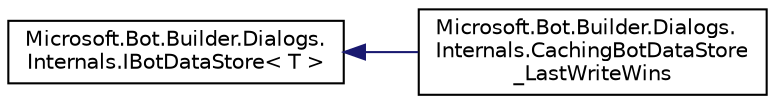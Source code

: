 digraph "Graphical Class Hierarchy"
{
  edge [fontname="Helvetica",fontsize="10",labelfontname="Helvetica",labelfontsize="10"];
  node [fontname="Helvetica",fontsize="10",shape=record];
  rankdir="LR";
  Node1 [label="Microsoft.Bot.Builder.Dialogs.\lInternals.IBotDataStore\< T \>",height=0.2,width=0.4,color="black", fillcolor="white", style="filled",URL="$dc/d4c/interface_microsoft_1_1_bot_1_1_builder_1_1_dialogs_1_1_internals_1_1_i_bot_data_store.html"];
  Node1 -> Node2 [dir="back",color="midnightblue",fontsize="10",style="solid",fontname="Helvetica"];
  Node2 [label="Microsoft.Bot.Builder.Dialogs.\lInternals.CachingBotDataStore\l_LastWriteWins",height=0.2,width=0.4,color="black", fillcolor="white", style="filled",URL="$db/d00/class_microsoft_1_1_bot_1_1_builder_1_1_dialogs_1_1_internals_1_1_caching_bot_data_store___last_write_wins.html",tooltip="Caches data for BotDataBase<T> and wraps the data in BotData to be stored in CachingBotDataStore_Last..."];
}
